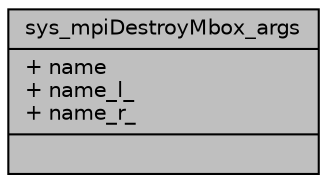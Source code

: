 digraph "sys_mpiDestroyMbox_args"
{
 // LATEX_PDF_SIZE
  edge [fontname="Helvetica",fontsize="10",labelfontname="Helvetica",labelfontsize="10"];
  node [fontname="Helvetica",fontsize="10",shape=record];
  Node1 [label="{sys_mpiDestroyMbox_args\n|+ name\l+ name_l_\l+ name_r_\l|}",height=0.2,width=0.4,color="black", fillcolor="grey75", style="filled", fontcolor="black",tooltip=" "];
}
